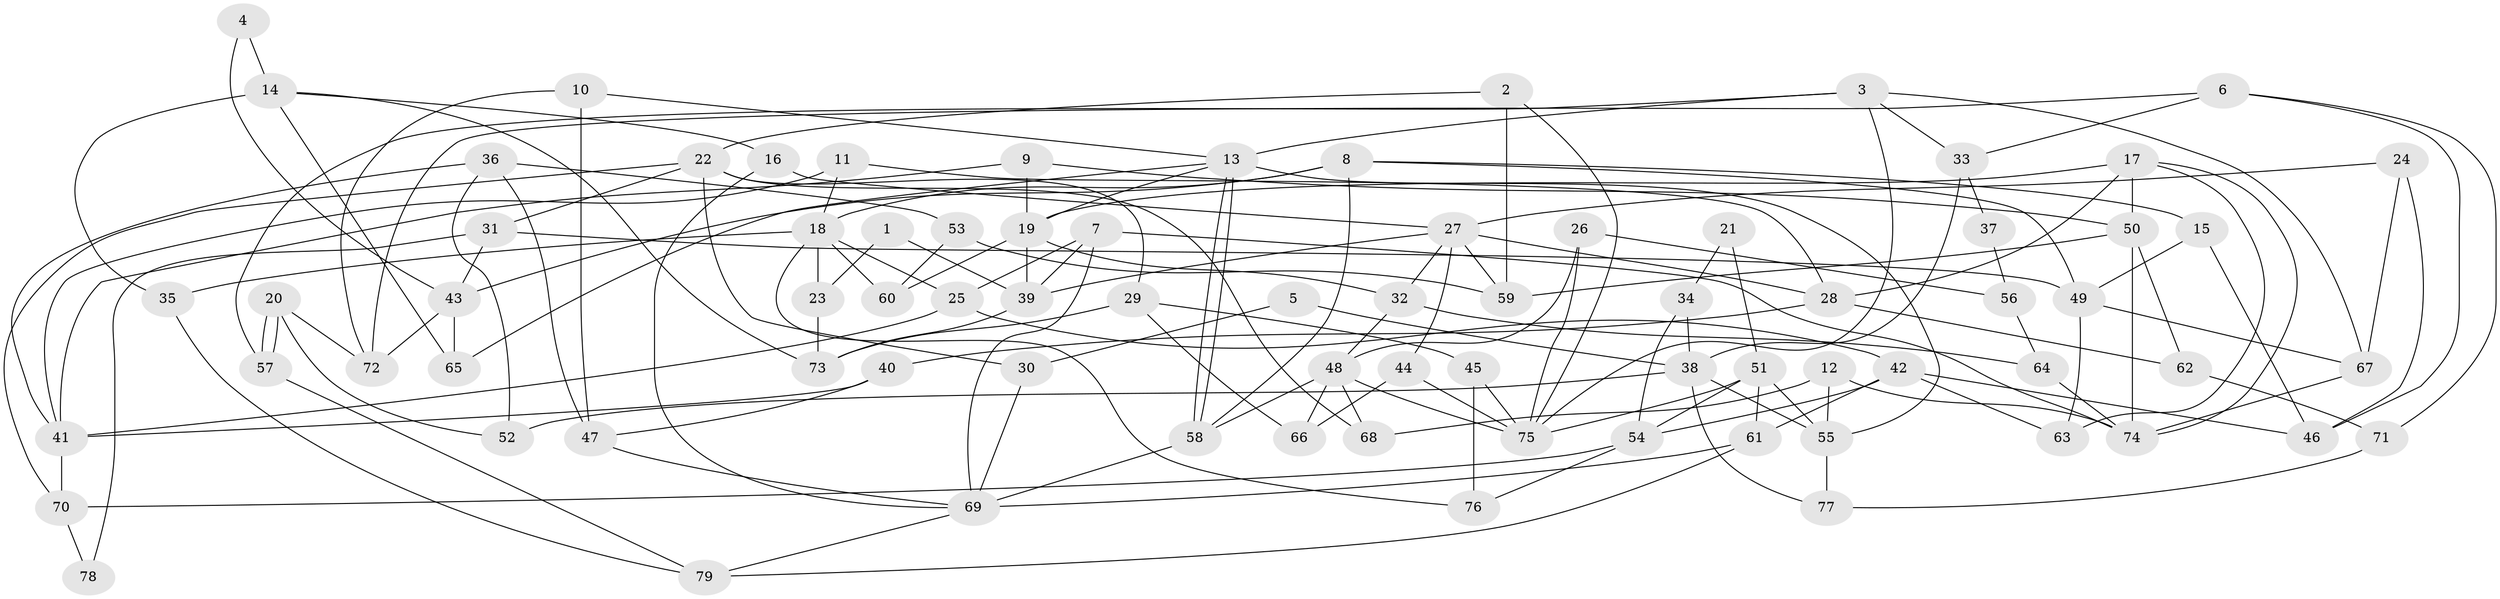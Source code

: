 // Generated by graph-tools (version 1.1) at 2025/14/03/09/25 04:14:48]
// undirected, 79 vertices, 158 edges
graph export_dot {
graph [start="1"]
  node [color=gray90,style=filled];
  1;
  2;
  3;
  4;
  5;
  6;
  7;
  8;
  9;
  10;
  11;
  12;
  13;
  14;
  15;
  16;
  17;
  18;
  19;
  20;
  21;
  22;
  23;
  24;
  25;
  26;
  27;
  28;
  29;
  30;
  31;
  32;
  33;
  34;
  35;
  36;
  37;
  38;
  39;
  40;
  41;
  42;
  43;
  44;
  45;
  46;
  47;
  48;
  49;
  50;
  51;
  52;
  53;
  54;
  55;
  56;
  57;
  58;
  59;
  60;
  61;
  62;
  63;
  64;
  65;
  66;
  67;
  68;
  69;
  70;
  71;
  72;
  73;
  74;
  75;
  76;
  77;
  78;
  79;
  1 -- 39;
  1 -- 23;
  2 -- 59;
  2 -- 75;
  2 -- 22;
  3 -- 57;
  3 -- 13;
  3 -- 33;
  3 -- 67;
  3 -- 75;
  4 -- 14;
  4 -- 43;
  5 -- 30;
  5 -- 38;
  6 -- 72;
  6 -- 46;
  6 -- 33;
  6 -- 71;
  7 -- 74;
  7 -- 69;
  7 -- 25;
  7 -- 39;
  8 -- 49;
  8 -- 58;
  8 -- 15;
  8 -- 18;
  8 -- 43;
  9 -- 19;
  9 -- 41;
  9 -- 50;
  10 -- 72;
  10 -- 47;
  10 -- 13;
  11 -- 18;
  11 -- 28;
  11 -- 41;
  12 -- 74;
  12 -- 55;
  12 -- 68;
  13 -- 58;
  13 -- 58;
  13 -- 19;
  13 -- 55;
  13 -- 65;
  14 -- 73;
  14 -- 16;
  14 -- 35;
  14 -- 65;
  15 -- 49;
  15 -- 46;
  16 -- 69;
  16 -- 27;
  17 -- 50;
  17 -- 19;
  17 -- 28;
  17 -- 63;
  17 -- 74;
  18 -- 25;
  18 -- 23;
  18 -- 35;
  18 -- 60;
  18 -- 76;
  19 -- 32;
  19 -- 39;
  19 -- 60;
  20 -- 57;
  20 -- 57;
  20 -- 52;
  20 -- 72;
  21 -- 51;
  21 -- 34;
  22 -- 70;
  22 -- 29;
  22 -- 30;
  22 -- 31;
  22 -- 68;
  23 -- 73;
  24 -- 67;
  24 -- 46;
  24 -- 27;
  25 -- 42;
  25 -- 41;
  26 -- 48;
  26 -- 75;
  26 -- 56;
  27 -- 39;
  27 -- 28;
  27 -- 32;
  27 -- 44;
  27 -- 59;
  28 -- 40;
  28 -- 62;
  29 -- 66;
  29 -- 45;
  29 -- 73;
  30 -- 69;
  31 -- 43;
  31 -- 49;
  31 -- 78;
  32 -- 48;
  32 -- 64;
  33 -- 37;
  33 -- 38;
  34 -- 54;
  34 -- 38;
  35 -- 79;
  36 -- 47;
  36 -- 41;
  36 -- 52;
  36 -- 53;
  37 -- 56;
  38 -- 77;
  38 -- 52;
  38 -- 55;
  39 -- 73;
  40 -- 41;
  40 -- 47;
  41 -- 70;
  42 -- 63;
  42 -- 54;
  42 -- 46;
  42 -- 61;
  43 -- 65;
  43 -- 72;
  44 -- 75;
  44 -- 66;
  45 -- 75;
  45 -- 76;
  47 -- 69;
  48 -- 68;
  48 -- 75;
  48 -- 58;
  48 -- 66;
  49 -- 67;
  49 -- 63;
  50 -- 59;
  50 -- 62;
  50 -- 74;
  51 -- 61;
  51 -- 55;
  51 -- 54;
  51 -- 75;
  53 -- 60;
  53 -- 59;
  54 -- 76;
  54 -- 70;
  55 -- 77;
  56 -- 64;
  57 -- 79;
  58 -- 69;
  61 -- 69;
  61 -- 79;
  62 -- 71;
  64 -- 74;
  67 -- 74;
  69 -- 79;
  70 -- 78;
  71 -- 77;
}
